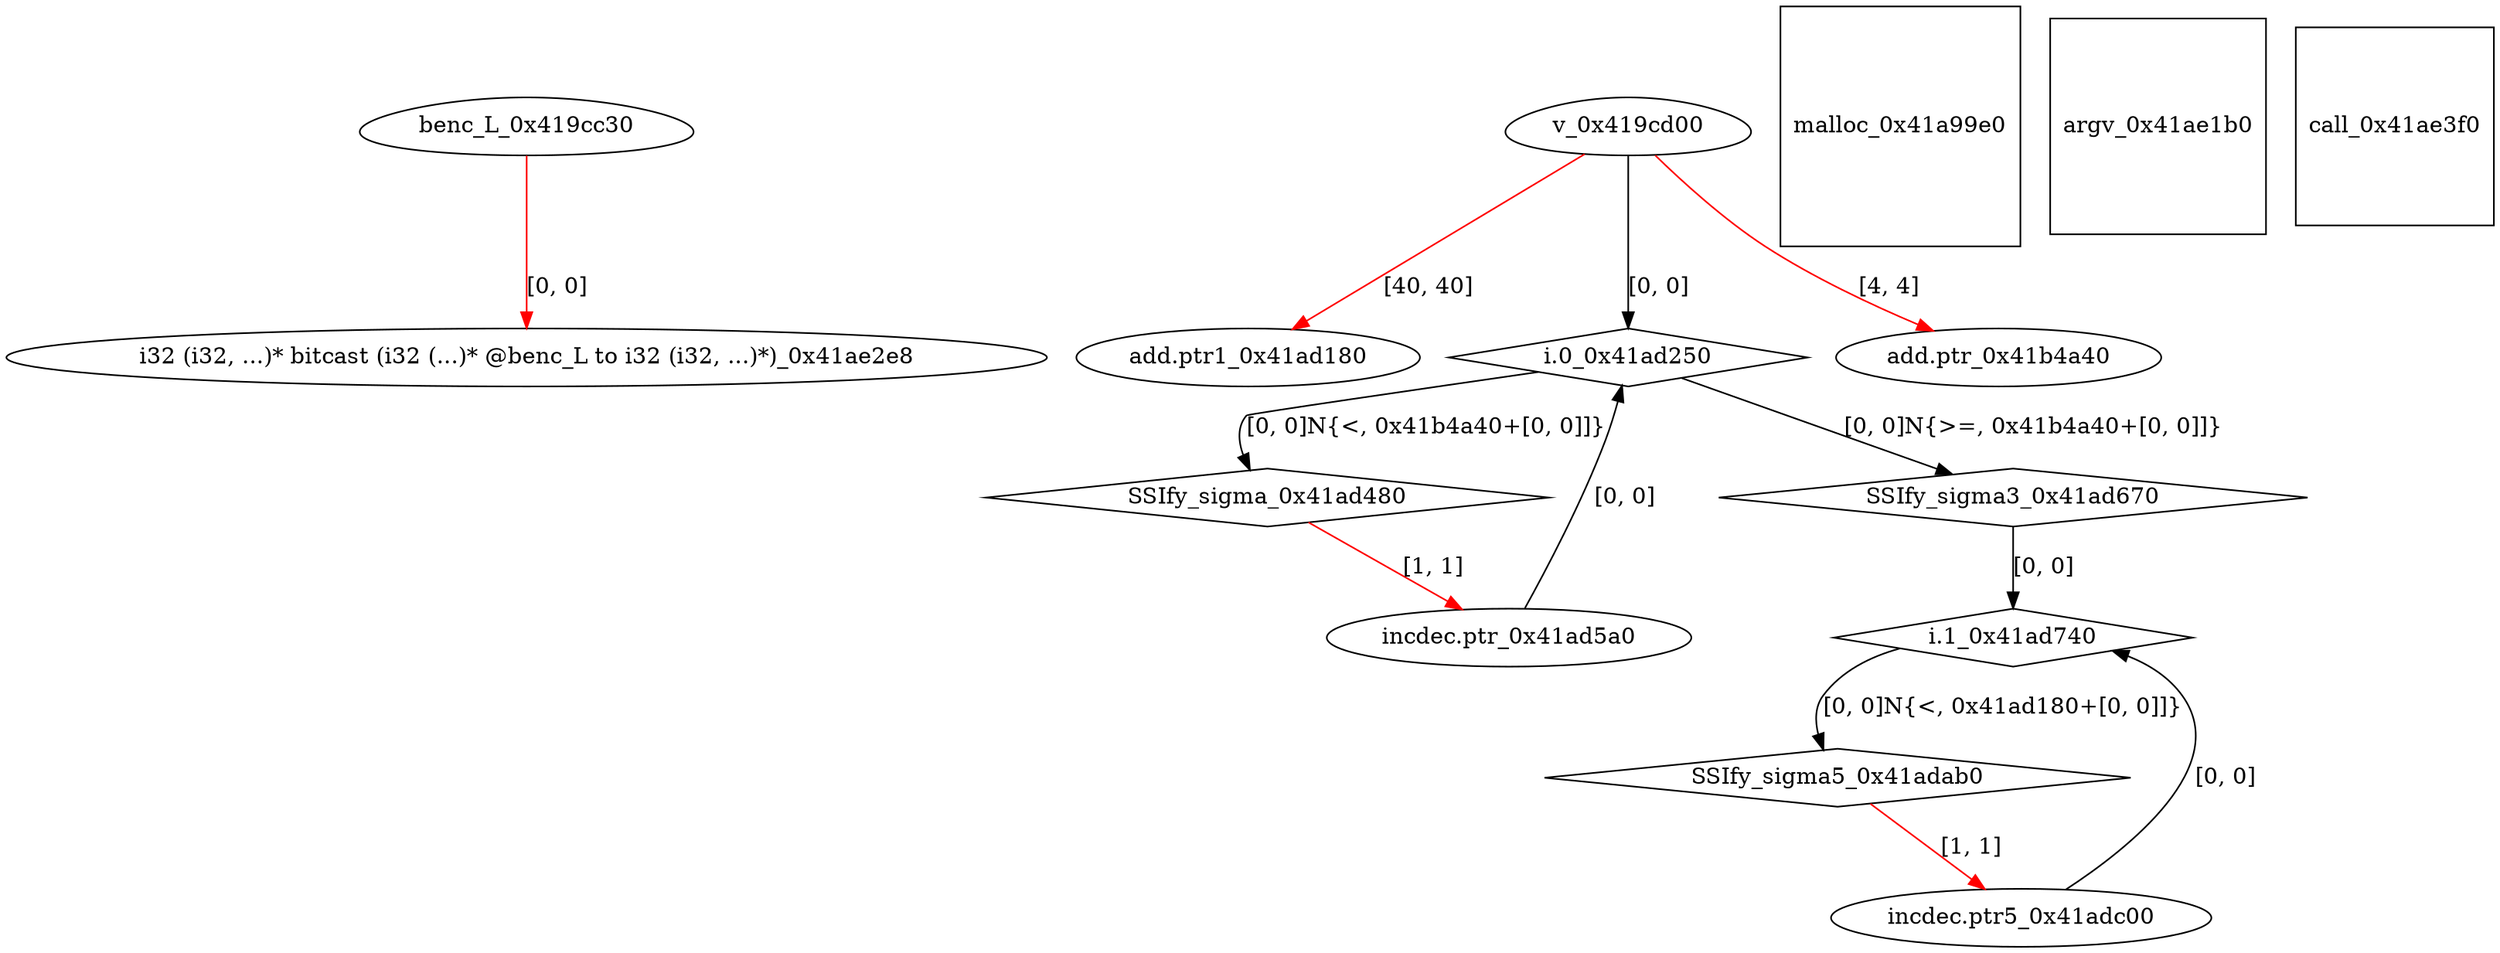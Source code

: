 digraph grafico {
"benc_L_0x419cc30" [shape=egg];
"v_0x419cd00" [shape=egg];
"malloc_0x41a99e0" [shape=square];
"add.ptr1_0x41ad180" [shape=ellipse];
"v_0x419cd00" -> "add.ptr1_0x41ad180" [label="[40, 40]",color=red];
"i.0_0x41ad250" [shape=diamond];
"incdec.ptr_0x41ad5a0" -> "i.0_0x41ad250" [label="[0, 0]"];
"v_0x419cd00" -> "i.0_0x41ad250" [label="[0, 0]"];
"SSIfy_sigma_0x41ad480" [shape=diamond];
"i.0_0x41ad250" -> "SSIfy_sigma_0x41ad480" [label="[0, 0]N{<, 0x41b4a40+[0, 0]]}"];
"incdec.ptr_0x41ad5a0" [shape=ellipse];
"SSIfy_sigma_0x41ad480" -> "incdec.ptr_0x41ad5a0" [label="[1, 1]",color=red];
"SSIfy_sigma3_0x41ad670" [shape=diamond];
"i.0_0x41ad250" -> "SSIfy_sigma3_0x41ad670" [label="[0, 0]N{>=, 0x41b4a40+[0, 0]]}"];
"i.1_0x41ad740" [shape=diamond];
"incdec.ptr5_0x41adc00" -> "i.1_0x41ad740" [label="[0, 0]"];
"SSIfy_sigma3_0x41ad670" -> "i.1_0x41ad740" [label="[0, 0]"];
"SSIfy_sigma5_0x41adab0" [shape=diamond];
"i.1_0x41ad740" -> "SSIfy_sigma5_0x41adab0" [label="[0, 0]N{<, 0x41ad180+[0, 0]]}"];
"incdec.ptr5_0x41adc00" [shape=ellipse];
"SSIfy_sigma5_0x41adab0" -> "incdec.ptr5_0x41adc00" [label="[1, 1]",color=red];
"argv_0x41ae1b0" [shape=square];
"i32 (i32, ...)* bitcast (i32 (...)* @benc_L to i32 (i32, ...)*)_0x41ae2e8" [shape=ellipse];
"benc_L_0x419cc30" -> "i32 (i32, ...)* bitcast (i32 (...)* @benc_L to i32 (i32, ...)*)_0x41ae2e8" [label="[0, 0]",color=red];
"call_0x41ae3f0" [shape=square];
"add.ptr_0x41b4a40" [shape=ellipse];
"v_0x419cd00" -> "add.ptr_0x41b4a40" [label="[4, 4]",color=red];
}